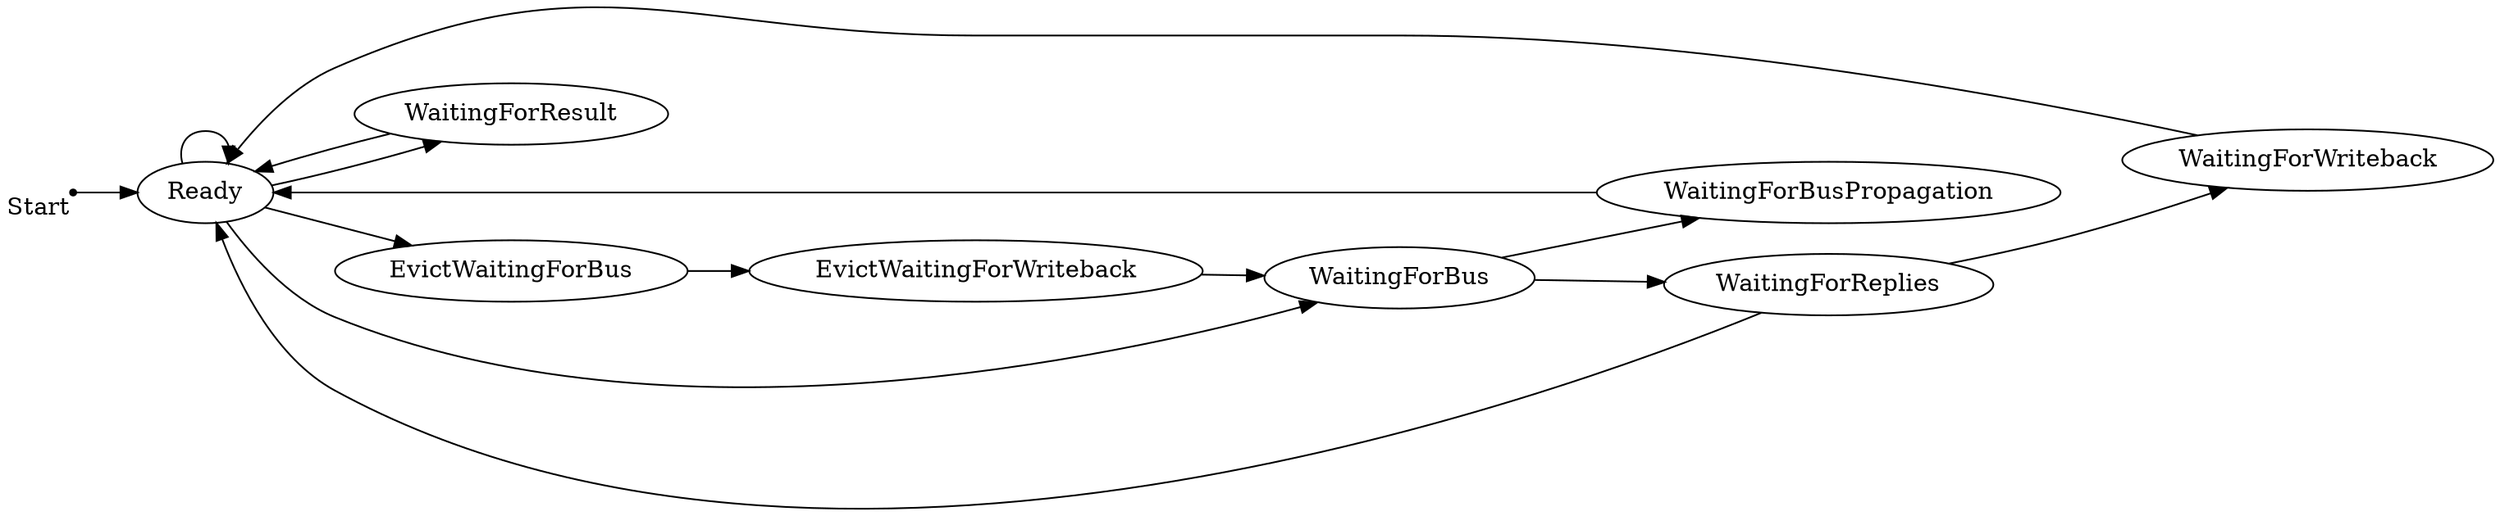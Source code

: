 digraph mesi_cache {
  rankdir=LR;
  overlap = scale;
  dpi=600;

  node [shape = point] Start [xlabel = Start];
  node [shape = oval] Ready;
  node [shape = oval] WaitingForBus
  node [shape = oval] WaitingForReplies
  node [shape = oval] WaitingForWriteback
  node [shape = oval] WaitingForResult
  node [shape = oval] WaitingForBusPropagation
  node [shape = oval] EvictWaitingForBus
  node [shape = oval] EvictWaitingForWriteback

  Start -> Ready;
  Ready -> Ready;
  Ready -> WaitingForResult;
  WaitingForResult -> Ready;
  Ready -> EvictWaitingForBus;
  EvictWaitingForBus -> EvictWaitingForWriteback;
  EvictWaitingForWriteback -> WaitingForBus;
  Ready -> WaitingForBus;
  WaitingForBus -> WaitingForReplies;
  WaitingForReplies -> Ready;
  WaitingForReplies -> WaitingForWriteback;
  WaitingForWriteback -> Ready;
  WaitingForBus -> WaitingForBusPropagation;
  WaitingForBusPropagation -> Ready;
}

